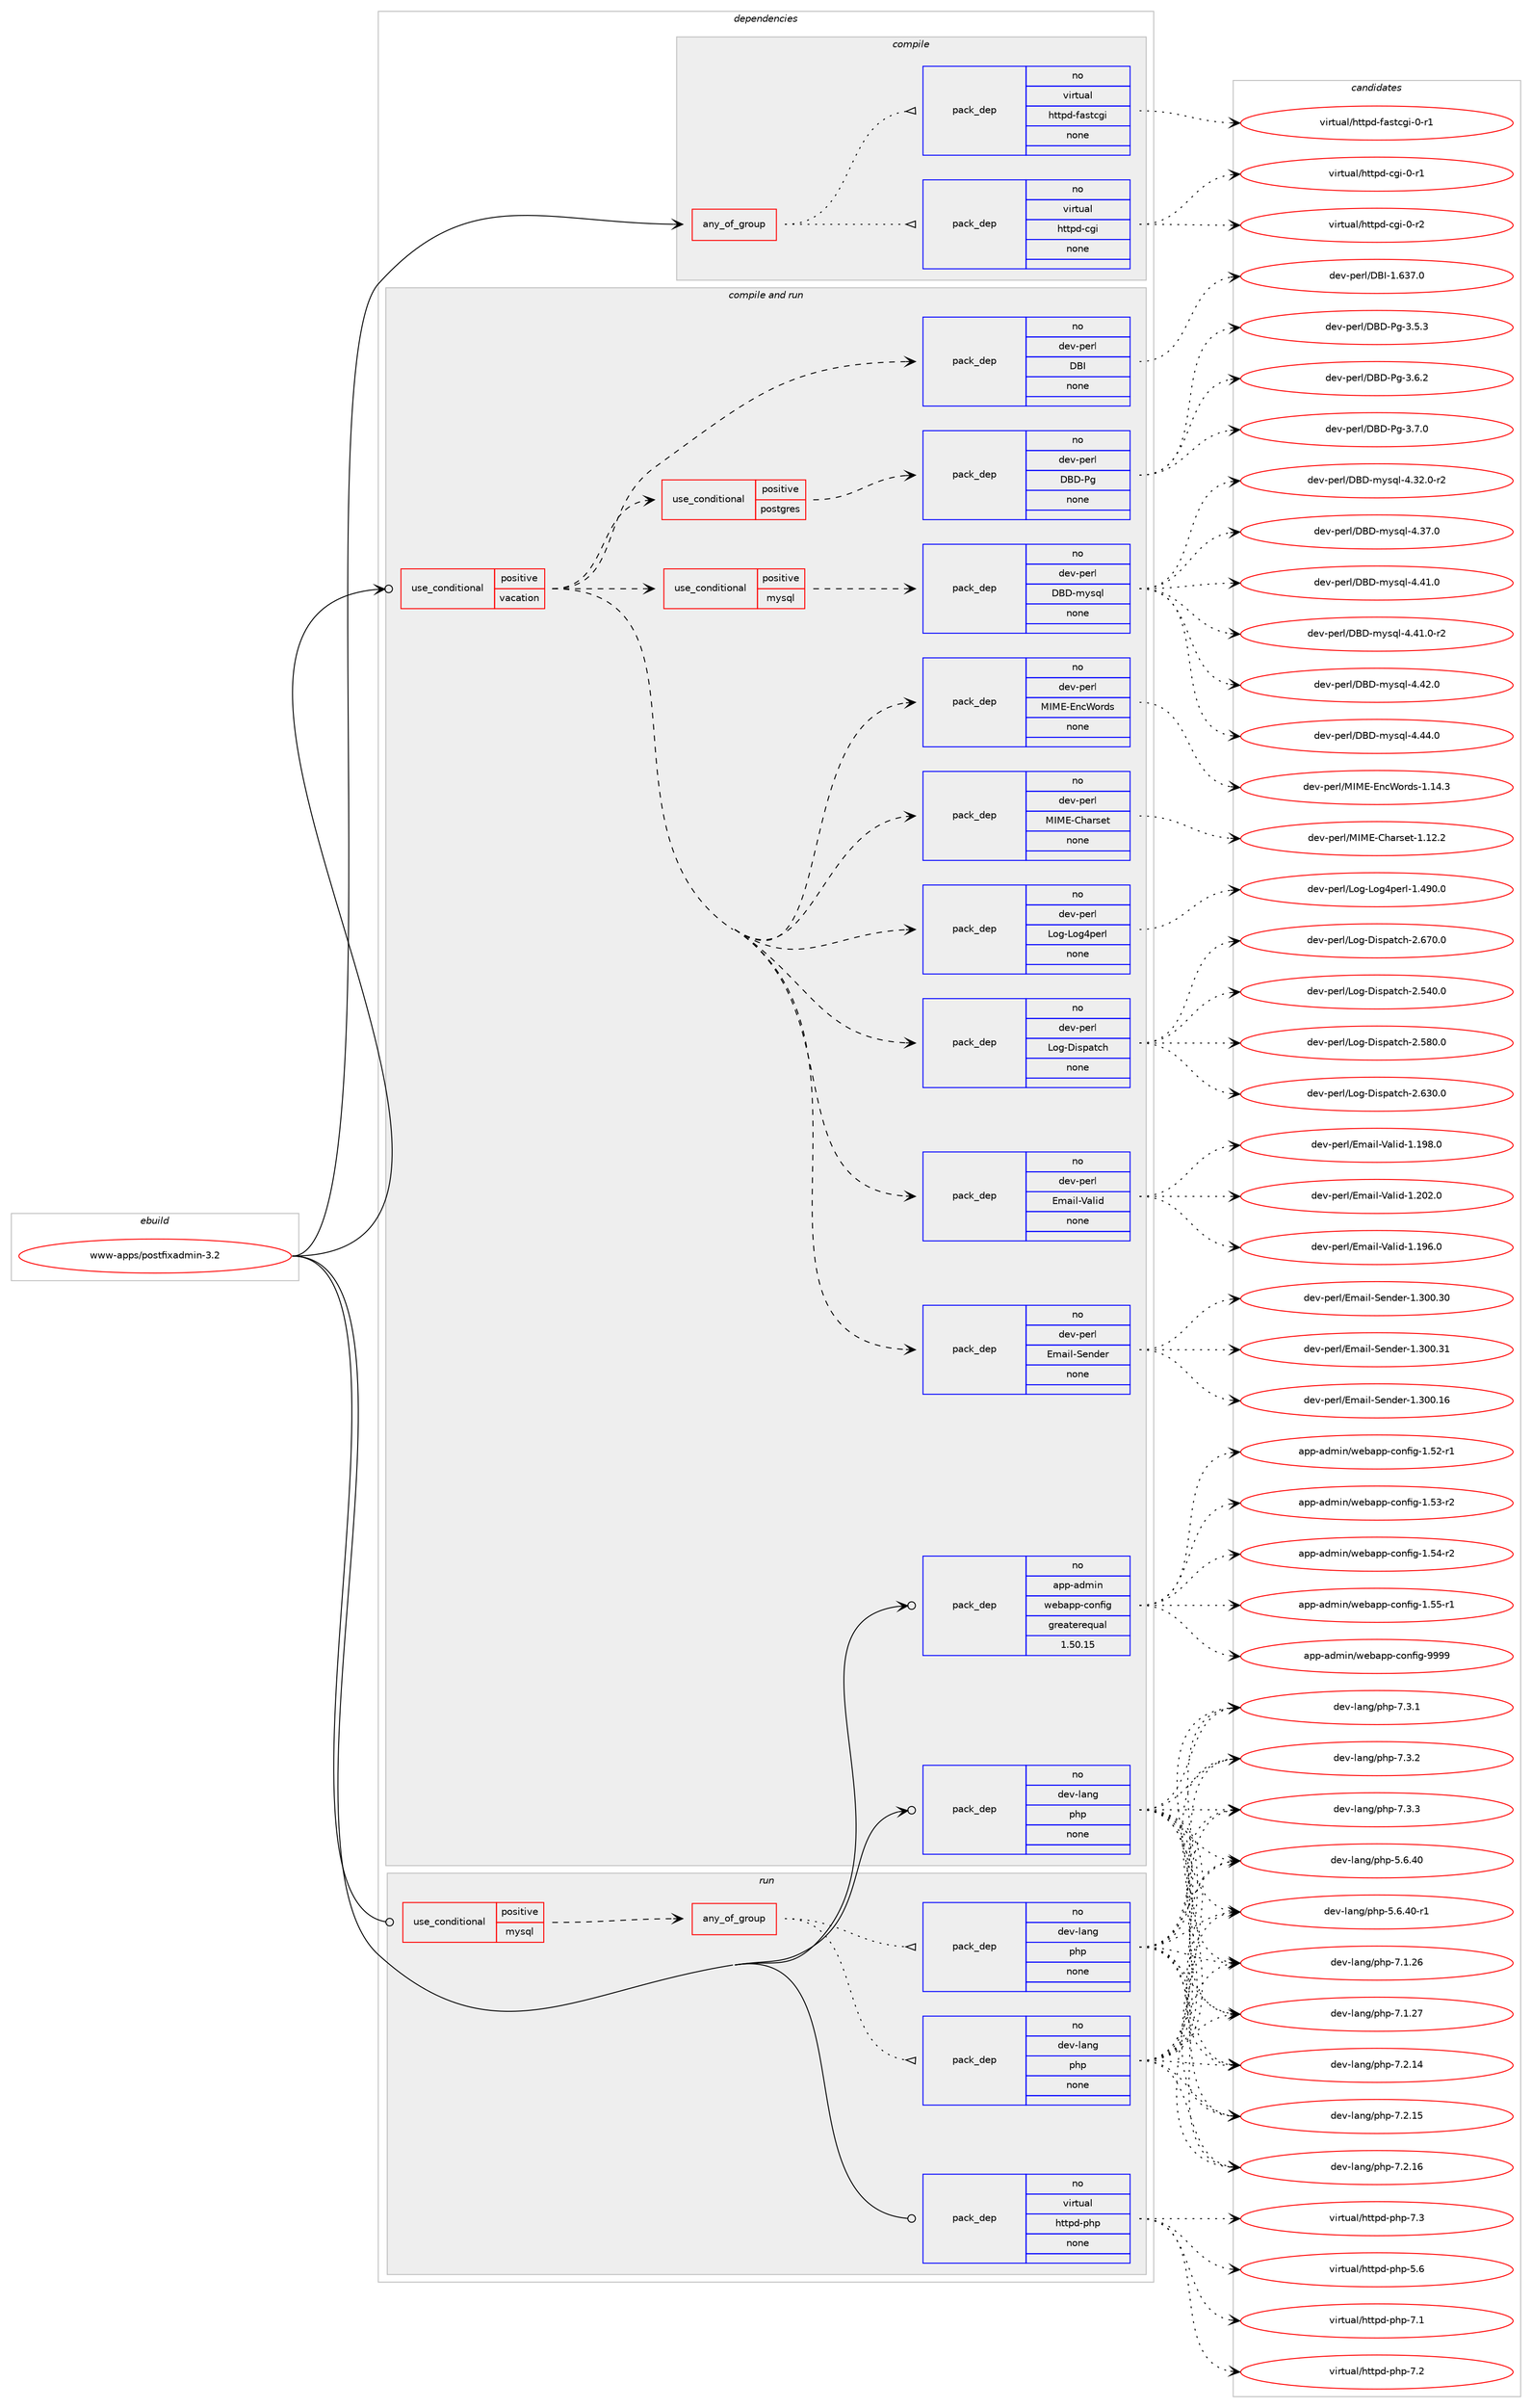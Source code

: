 digraph prolog {

# *************
# Graph options
# *************

newrank=true;
concentrate=true;
compound=true;
graph [rankdir=LR,fontname=Helvetica,fontsize=10,ranksep=1.5];#, ranksep=2.5, nodesep=0.2];
edge  [arrowhead=vee];
node  [fontname=Helvetica,fontsize=10];

# **********
# The ebuild
# **********

subgraph cluster_leftcol {
color=gray;
rank=same;
label=<<i>ebuild</i>>;
id [label="www-apps/postfixadmin-3.2", color=red, width=4, href="../www-apps/postfixadmin-3.2.svg"];
}

# ****************
# The dependencies
# ****************

subgraph cluster_midcol {
color=gray;
label=<<i>dependencies</i>>;
subgraph cluster_compile {
fillcolor="#eeeeee";
style=filled;
label=<<i>compile</i>>;
subgraph any28200 {
dependency1746628 [label=<<TABLE BORDER="0" CELLBORDER="1" CELLSPACING="0" CELLPADDING="4"><TR><TD CELLPADDING="10">any_of_group</TD></TR></TABLE>>, shape=none, color=red];subgraph pack1253926 {
dependency1746629 [label=<<TABLE BORDER="0" CELLBORDER="1" CELLSPACING="0" CELLPADDING="4" WIDTH="220"><TR><TD ROWSPAN="6" CELLPADDING="30">pack_dep</TD></TR><TR><TD WIDTH="110">no</TD></TR><TR><TD>virtual</TD></TR><TR><TD>httpd-cgi</TD></TR><TR><TD>none</TD></TR><TR><TD></TD></TR></TABLE>>, shape=none, color=blue];
}
dependency1746628:e -> dependency1746629:w [weight=20,style="dotted",arrowhead="oinv"];
subgraph pack1253927 {
dependency1746630 [label=<<TABLE BORDER="0" CELLBORDER="1" CELLSPACING="0" CELLPADDING="4" WIDTH="220"><TR><TD ROWSPAN="6" CELLPADDING="30">pack_dep</TD></TR><TR><TD WIDTH="110">no</TD></TR><TR><TD>virtual</TD></TR><TR><TD>httpd-fastcgi</TD></TR><TR><TD>none</TD></TR><TR><TD></TD></TR></TABLE>>, shape=none, color=blue];
}
dependency1746628:e -> dependency1746630:w [weight=20,style="dotted",arrowhead="oinv"];
}
id:e -> dependency1746628:w [weight=20,style="solid",arrowhead="vee"];
}
subgraph cluster_compileandrun {
fillcolor="#eeeeee";
style=filled;
label=<<i>compile and run</i>>;
subgraph cond463507 {
dependency1746631 [label=<<TABLE BORDER="0" CELLBORDER="1" CELLSPACING="0" CELLPADDING="4"><TR><TD ROWSPAN="3" CELLPADDING="10">use_conditional</TD></TR><TR><TD>positive</TD></TR><TR><TD>vacation</TD></TR></TABLE>>, shape=none, color=red];
subgraph pack1253928 {
dependency1746632 [label=<<TABLE BORDER="0" CELLBORDER="1" CELLSPACING="0" CELLPADDING="4" WIDTH="220"><TR><TD ROWSPAN="6" CELLPADDING="30">pack_dep</TD></TR><TR><TD WIDTH="110">no</TD></TR><TR><TD>dev-perl</TD></TR><TR><TD>DBI</TD></TR><TR><TD>none</TD></TR><TR><TD></TD></TR></TABLE>>, shape=none, color=blue];
}
dependency1746631:e -> dependency1746632:w [weight=20,style="dashed",arrowhead="vee"];
subgraph pack1253929 {
dependency1746633 [label=<<TABLE BORDER="0" CELLBORDER="1" CELLSPACING="0" CELLPADDING="4" WIDTH="220"><TR><TD ROWSPAN="6" CELLPADDING="30">pack_dep</TD></TR><TR><TD WIDTH="110">no</TD></TR><TR><TD>dev-perl</TD></TR><TR><TD>Email-Sender</TD></TR><TR><TD>none</TD></TR><TR><TD></TD></TR></TABLE>>, shape=none, color=blue];
}
dependency1746631:e -> dependency1746633:w [weight=20,style="dashed",arrowhead="vee"];
subgraph pack1253930 {
dependency1746634 [label=<<TABLE BORDER="0" CELLBORDER="1" CELLSPACING="0" CELLPADDING="4" WIDTH="220"><TR><TD ROWSPAN="6" CELLPADDING="30">pack_dep</TD></TR><TR><TD WIDTH="110">no</TD></TR><TR><TD>dev-perl</TD></TR><TR><TD>Email-Valid</TD></TR><TR><TD>none</TD></TR><TR><TD></TD></TR></TABLE>>, shape=none, color=blue];
}
dependency1746631:e -> dependency1746634:w [weight=20,style="dashed",arrowhead="vee"];
subgraph pack1253931 {
dependency1746635 [label=<<TABLE BORDER="0" CELLBORDER="1" CELLSPACING="0" CELLPADDING="4" WIDTH="220"><TR><TD ROWSPAN="6" CELLPADDING="30">pack_dep</TD></TR><TR><TD WIDTH="110">no</TD></TR><TR><TD>dev-perl</TD></TR><TR><TD>Log-Dispatch</TD></TR><TR><TD>none</TD></TR><TR><TD></TD></TR></TABLE>>, shape=none, color=blue];
}
dependency1746631:e -> dependency1746635:w [weight=20,style="dashed",arrowhead="vee"];
subgraph pack1253932 {
dependency1746636 [label=<<TABLE BORDER="0" CELLBORDER="1" CELLSPACING="0" CELLPADDING="4" WIDTH="220"><TR><TD ROWSPAN="6" CELLPADDING="30">pack_dep</TD></TR><TR><TD WIDTH="110">no</TD></TR><TR><TD>dev-perl</TD></TR><TR><TD>Log-Log4perl</TD></TR><TR><TD>none</TD></TR><TR><TD></TD></TR></TABLE>>, shape=none, color=blue];
}
dependency1746631:e -> dependency1746636:w [weight=20,style="dashed",arrowhead="vee"];
subgraph pack1253933 {
dependency1746637 [label=<<TABLE BORDER="0" CELLBORDER="1" CELLSPACING="0" CELLPADDING="4" WIDTH="220"><TR><TD ROWSPAN="6" CELLPADDING="30">pack_dep</TD></TR><TR><TD WIDTH="110">no</TD></TR><TR><TD>dev-perl</TD></TR><TR><TD>MIME-Charset</TD></TR><TR><TD>none</TD></TR><TR><TD></TD></TR></TABLE>>, shape=none, color=blue];
}
dependency1746631:e -> dependency1746637:w [weight=20,style="dashed",arrowhead="vee"];
subgraph pack1253934 {
dependency1746638 [label=<<TABLE BORDER="0" CELLBORDER="1" CELLSPACING="0" CELLPADDING="4" WIDTH="220"><TR><TD ROWSPAN="6" CELLPADDING="30">pack_dep</TD></TR><TR><TD WIDTH="110">no</TD></TR><TR><TD>dev-perl</TD></TR><TR><TD>MIME-EncWords</TD></TR><TR><TD>none</TD></TR><TR><TD></TD></TR></TABLE>>, shape=none, color=blue];
}
dependency1746631:e -> dependency1746638:w [weight=20,style="dashed",arrowhead="vee"];
subgraph cond463508 {
dependency1746639 [label=<<TABLE BORDER="0" CELLBORDER="1" CELLSPACING="0" CELLPADDING="4"><TR><TD ROWSPAN="3" CELLPADDING="10">use_conditional</TD></TR><TR><TD>positive</TD></TR><TR><TD>mysql</TD></TR></TABLE>>, shape=none, color=red];
subgraph pack1253935 {
dependency1746640 [label=<<TABLE BORDER="0" CELLBORDER="1" CELLSPACING="0" CELLPADDING="4" WIDTH="220"><TR><TD ROWSPAN="6" CELLPADDING="30">pack_dep</TD></TR><TR><TD WIDTH="110">no</TD></TR><TR><TD>dev-perl</TD></TR><TR><TD>DBD-mysql</TD></TR><TR><TD>none</TD></TR><TR><TD></TD></TR></TABLE>>, shape=none, color=blue];
}
dependency1746639:e -> dependency1746640:w [weight=20,style="dashed",arrowhead="vee"];
}
dependency1746631:e -> dependency1746639:w [weight=20,style="dashed",arrowhead="vee"];
subgraph cond463509 {
dependency1746641 [label=<<TABLE BORDER="0" CELLBORDER="1" CELLSPACING="0" CELLPADDING="4"><TR><TD ROWSPAN="3" CELLPADDING="10">use_conditional</TD></TR><TR><TD>positive</TD></TR><TR><TD>postgres</TD></TR></TABLE>>, shape=none, color=red];
subgraph pack1253936 {
dependency1746642 [label=<<TABLE BORDER="0" CELLBORDER="1" CELLSPACING="0" CELLPADDING="4" WIDTH="220"><TR><TD ROWSPAN="6" CELLPADDING="30">pack_dep</TD></TR><TR><TD WIDTH="110">no</TD></TR><TR><TD>dev-perl</TD></TR><TR><TD>DBD-Pg</TD></TR><TR><TD>none</TD></TR><TR><TD></TD></TR></TABLE>>, shape=none, color=blue];
}
dependency1746641:e -> dependency1746642:w [weight=20,style="dashed",arrowhead="vee"];
}
dependency1746631:e -> dependency1746641:w [weight=20,style="dashed",arrowhead="vee"];
}
id:e -> dependency1746631:w [weight=20,style="solid",arrowhead="odotvee"];
subgraph pack1253937 {
dependency1746643 [label=<<TABLE BORDER="0" CELLBORDER="1" CELLSPACING="0" CELLPADDING="4" WIDTH="220"><TR><TD ROWSPAN="6" CELLPADDING="30">pack_dep</TD></TR><TR><TD WIDTH="110">no</TD></TR><TR><TD>app-admin</TD></TR><TR><TD>webapp-config</TD></TR><TR><TD>greaterequal</TD></TR><TR><TD>1.50.15</TD></TR></TABLE>>, shape=none, color=blue];
}
id:e -> dependency1746643:w [weight=20,style="solid",arrowhead="odotvee"];
subgraph pack1253938 {
dependency1746644 [label=<<TABLE BORDER="0" CELLBORDER="1" CELLSPACING="0" CELLPADDING="4" WIDTH="220"><TR><TD ROWSPAN="6" CELLPADDING="30">pack_dep</TD></TR><TR><TD WIDTH="110">no</TD></TR><TR><TD>dev-lang</TD></TR><TR><TD>php</TD></TR><TR><TD>none</TD></TR><TR><TD></TD></TR></TABLE>>, shape=none, color=blue];
}
id:e -> dependency1746644:w [weight=20,style="solid",arrowhead="odotvee"];
}
subgraph cluster_run {
fillcolor="#eeeeee";
style=filled;
label=<<i>run</i>>;
subgraph cond463510 {
dependency1746645 [label=<<TABLE BORDER="0" CELLBORDER="1" CELLSPACING="0" CELLPADDING="4"><TR><TD ROWSPAN="3" CELLPADDING="10">use_conditional</TD></TR><TR><TD>positive</TD></TR><TR><TD>mysql</TD></TR></TABLE>>, shape=none, color=red];
subgraph any28201 {
dependency1746646 [label=<<TABLE BORDER="0" CELLBORDER="1" CELLSPACING="0" CELLPADDING="4"><TR><TD CELLPADDING="10">any_of_group</TD></TR></TABLE>>, shape=none, color=red];subgraph pack1253939 {
dependency1746647 [label=<<TABLE BORDER="0" CELLBORDER="1" CELLSPACING="0" CELLPADDING="4" WIDTH="220"><TR><TD ROWSPAN="6" CELLPADDING="30">pack_dep</TD></TR><TR><TD WIDTH="110">no</TD></TR><TR><TD>dev-lang</TD></TR><TR><TD>php</TD></TR><TR><TD>none</TD></TR><TR><TD></TD></TR></TABLE>>, shape=none, color=blue];
}
dependency1746646:e -> dependency1746647:w [weight=20,style="dotted",arrowhead="oinv"];
subgraph pack1253940 {
dependency1746648 [label=<<TABLE BORDER="0" CELLBORDER="1" CELLSPACING="0" CELLPADDING="4" WIDTH="220"><TR><TD ROWSPAN="6" CELLPADDING="30">pack_dep</TD></TR><TR><TD WIDTH="110">no</TD></TR><TR><TD>dev-lang</TD></TR><TR><TD>php</TD></TR><TR><TD>none</TD></TR><TR><TD></TD></TR></TABLE>>, shape=none, color=blue];
}
dependency1746646:e -> dependency1746648:w [weight=20,style="dotted",arrowhead="oinv"];
}
dependency1746645:e -> dependency1746646:w [weight=20,style="dashed",arrowhead="vee"];
}
id:e -> dependency1746645:w [weight=20,style="solid",arrowhead="odot"];
subgraph pack1253941 {
dependency1746649 [label=<<TABLE BORDER="0" CELLBORDER="1" CELLSPACING="0" CELLPADDING="4" WIDTH="220"><TR><TD ROWSPAN="6" CELLPADDING="30">pack_dep</TD></TR><TR><TD WIDTH="110">no</TD></TR><TR><TD>virtual</TD></TR><TR><TD>httpd-php</TD></TR><TR><TD>none</TD></TR><TR><TD></TD></TR></TABLE>>, shape=none, color=blue];
}
id:e -> dependency1746649:w [weight=20,style="solid",arrowhead="odot"];
}
}

# **************
# The candidates
# **************

subgraph cluster_choices {
rank=same;
color=gray;
label=<<i>candidates</i>>;

subgraph choice1253926 {
color=black;
nodesep=1;
choice1181051141161179710847104116116112100459910310545484511449 [label="virtual/httpd-cgi-0-r1", color=red, width=4,href="../virtual/httpd-cgi-0-r1.svg"];
choice1181051141161179710847104116116112100459910310545484511450 [label="virtual/httpd-cgi-0-r2", color=red, width=4,href="../virtual/httpd-cgi-0-r2.svg"];
dependency1746629:e -> choice1181051141161179710847104116116112100459910310545484511449:w [style=dotted,weight="100"];
dependency1746629:e -> choice1181051141161179710847104116116112100459910310545484511450:w [style=dotted,weight="100"];
}
subgraph choice1253927 {
color=black;
nodesep=1;
choice118105114116117971084710411611611210045102971151169910310545484511449 [label="virtual/httpd-fastcgi-0-r1", color=red, width=4,href="../virtual/httpd-fastcgi-0-r1.svg"];
dependency1746630:e -> choice118105114116117971084710411611611210045102971151169910310545484511449:w [style=dotted,weight="100"];
}
subgraph choice1253928 {
color=black;
nodesep=1;
choice10010111845112101114108476866734549465451554648 [label="dev-perl/DBI-1.637.0", color=red, width=4,href="../dev-perl/DBI-1.637.0.svg"];
dependency1746632:e -> choice10010111845112101114108476866734549465451554648:w [style=dotted,weight="100"];
}
subgraph choice1253929 {
color=black;
nodesep=1;
choice100101118451121011141084769109971051084583101110100101114454946514848464954 [label="dev-perl/Email-Sender-1.300.16", color=red, width=4,href="../dev-perl/Email-Sender-1.300.16.svg"];
choice100101118451121011141084769109971051084583101110100101114454946514848465148 [label="dev-perl/Email-Sender-1.300.30", color=red, width=4,href="../dev-perl/Email-Sender-1.300.30.svg"];
choice100101118451121011141084769109971051084583101110100101114454946514848465149 [label="dev-perl/Email-Sender-1.300.31", color=red, width=4,href="../dev-perl/Email-Sender-1.300.31.svg"];
dependency1746633:e -> choice100101118451121011141084769109971051084583101110100101114454946514848464954:w [style=dotted,weight="100"];
dependency1746633:e -> choice100101118451121011141084769109971051084583101110100101114454946514848465148:w [style=dotted,weight="100"];
dependency1746633:e -> choice100101118451121011141084769109971051084583101110100101114454946514848465149:w [style=dotted,weight="100"];
}
subgraph choice1253930 {
color=black;
nodesep=1;
choice100101118451121011141084769109971051084586971081051004549464957544648 [label="dev-perl/Email-Valid-1.196.0", color=red, width=4,href="../dev-perl/Email-Valid-1.196.0.svg"];
choice100101118451121011141084769109971051084586971081051004549464957564648 [label="dev-perl/Email-Valid-1.198.0", color=red, width=4,href="../dev-perl/Email-Valid-1.198.0.svg"];
choice100101118451121011141084769109971051084586971081051004549465048504648 [label="dev-perl/Email-Valid-1.202.0", color=red, width=4,href="../dev-perl/Email-Valid-1.202.0.svg"];
dependency1746634:e -> choice100101118451121011141084769109971051084586971081051004549464957544648:w [style=dotted,weight="100"];
dependency1746634:e -> choice100101118451121011141084769109971051084586971081051004549464957564648:w [style=dotted,weight="100"];
dependency1746634:e -> choice100101118451121011141084769109971051084586971081051004549465048504648:w [style=dotted,weight="100"];
}
subgraph choice1253931 {
color=black;
nodesep=1;
choice100101118451121011141084776111103456810511511297116991044550465352484648 [label="dev-perl/Log-Dispatch-2.540.0", color=red, width=4,href="../dev-perl/Log-Dispatch-2.540.0.svg"];
choice100101118451121011141084776111103456810511511297116991044550465356484648 [label="dev-perl/Log-Dispatch-2.580.0", color=red, width=4,href="../dev-perl/Log-Dispatch-2.580.0.svg"];
choice100101118451121011141084776111103456810511511297116991044550465451484648 [label="dev-perl/Log-Dispatch-2.630.0", color=red, width=4,href="../dev-perl/Log-Dispatch-2.630.0.svg"];
choice100101118451121011141084776111103456810511511297116991044550465455484648 [label="dev-perl/Log-Dispatch-2.670.0", color=red, width=4,href="../dev-perl/Log-Dispatch-2.670.0.svg"];
dependency1746635:e -> choice100101118451121011141084776111103456810511511297116991044550465352484648:w [style=dotted,weight="100"];
dependency1746635:e -> choice100101118451121011141084776111103456810511511297116991044550465356484648:w [style=dotted,weight="100"];
dependency1746635:e -> choice100101118451121011141084776111103456810511511297116991044550465451484648:w [style=dotted,weight="100"];
dependency1746635:e -> choice100101118451121011141084776111103456810511511297116991044550465455484648:w [style=dotted,weight="100"];
}
subgraph choice1253932 {
color=black;
nodesep=1;
choice1001011184511210111410847761111034576111103521121011141084549465257484648 [label="dev-perl/Log-Log4perl-1.490.0", color=red, width=4,href="../dev-perl/Log-Log4perl-1.490.0.svg"];
dependency1746636:e -> choice1001011184511210111410847761111034576111103521121011141084549465257484648:w [style=dotted,weight="100"];
}
subgraph choice1253933 {
color=black;
nodesep=1;
choice10010111845112101114108477773776945671049711411510111645494649504650 [label="dev-perl/MIME-Charset-1.12.2", color=red, width=4,href="../dev-perl/MIME-Charset-1.12.2.svg"];
dependency1746637:e -> choice10010111845112101114108477773776945671049711411510111645494649504650:w [style=dotted,weight="100"];
}
subgraph choice1253934 {
color=black;
nodesep=1;
choice1001011184511210111410847777377694569110998711111410011545494649524651 [label="dev-perl/MIME-EncWords-1.14.3", color=red, width=4,href="../dev-perl/MIME-EncWords-1.14.3.svg"];
dependency1746638:e -> choice1001011184511210111410847777377694569110998711111410011545494649524651:w [style=dotted,weight="100"];
}
subgraph choice1253935 {
color=black;
nodesep=1;
choice100101118451121011141084768666845109121115113108455246515046484511450 [label="dev-perl/DBD-mysql-4.32.0-r2", color=red, width=4,href="../dev-perl/DBD-mysql-4.32.0-r2.svg"];
choice10010111845112101114108476866684510912111511310845524651554648 [label="dev-perl/DBD-mysql-4.37.0", color=red, width=4,href="../dev-perl/DBD-mysql-4.37.0.svg"];
choice10010111845112101114108476866684510912111511310845524652494648 [label="dev-perl/DBD-mysql-4.41.0", color=red, width=4,href="../dev-perl/DBD-mysql-4.41.0.svg"];
choice100101118451121011141084768666845109121115113108455246524946484511450 [label="dev-perl/DBD-mysql-4.41.0-r2", color=red, width=4,href="../dev-perl/DBD-mysql-4.41.0-r2.svg"];
choice10010111845112101114108476866684510912111511310845524652504648 [label="dev-perl/DBD-mysql-4.42.0", color=red, width=4,href="../dev-perl/DBD-mysql-4.42.0.svg"];
choice10010111845112101114108476866684510912111511310845524652524648 [label="dev-perl/DBD-mysql-4.44.0", color=red, width=4,href="../dev-perl/DBD-mysql-4.44.0.svg"];
dependency1746640:e -> choice100101118451121011141084768666845109121115113108455246515046484511450:w [style=dotted,weight="100"];
dependency1746640:e -> choice10010111845112101114108476866684510912111511310845524651554648:w [style=dotted,weight="100"];
dependency1746640:e -> choice10010111845112101114108476866684510912111511310845524652494648:w [style=dotted,weight="100"];
dependency1746640:e -> choice100101118451121011141084768666845109121115113108455246524946484511450:w [style=dotted,weight="100"];
dependency1746640:e -> choice10010111845112101114108476866684510912111511310845524652504648:w [style=dotted,weight="100"];
dependency1746640:e -> choice10010111845112101114108476866684510912111511310845524652524648:w [style=dotted,weight="100"];
}
subgraph choice1253936 {
color=black;
nodesep=1;
choice10010111845112101114108476866684580103455146534651 [label="dev-perl/DBD-Pg-3.5.3", color=red, width=4,href="../dev-perl/DBD-Pg-3.5.3.svg"];
choice10010111845112101114108476866684580103455146544650 [label="dev-perl/DBD-Pg-3.6.2", color=red, width=4,href="../dev-perl/DBD-Pg-3.6.2.svg"];
choice10010111845112101114108476866684580103455146554648 [label="dev-perl/DBD-Pg-3.7.0", color=red, width=4,href="../dev-perl/DBD-Pg-3.7.0.svg"];
dependency1746642:e -> choice10010111845112101114108476866684580103455146534651:w [style=dotted,weight="100"];
dependency1746642:e -> choice10010111845112101114108476866684580103455146544650:w [style=dotted,weight="100"];
dependency1746642:e -> choice10010111845112101114108476866684580103455146554648:w [style=dotted,weight="100"];
}
subgraph choice1253937 {
color=black;
nodesep=1;
choice971121124597100109105110471191019897112112459911111010210510345494653504511449 [label="app-admin/webapp-config-1.52-r1", color=red, width=4,href="../app-admin/webapp-config-1.52-r1.svg"];
choice971121124597100109105110471191019897112112459911111010210510345494653514511450 [label="app-admin/webapp-config-1.53-r2", color=red, width=4,href="../app-admin/webapp-config-1.53-r2.svg"];
choice971121124597100109105110471191019897112112459911111010210510345494653524511450 [label="app-admin/webapp-config-1.54-r2", color=red, width=4,href="../app-admin/webapp-config-1.54-r2.svg"];
choice971121124597100109105110471191019897112112459911111010210510345494653534511449 [label="app-admin/webapp-config-1.55-r1", color=red, width=4,href="../app-admin/webapp-config-1.55-r1.svg"];
choice97112112459710010910511047119101989711211245991111101021051034557575757 [label="app-admin/webapp-config-9999", color=red, width=4,href="../app-admin/webapp-config-9999.svg"];
dependency1746643:e -> choice971121124597100109105110471191019897112112459911111010210510345494653504511449:w [style=dotted,weight="100"];
dependency1746643:e -> choice971121124597100109105110471191019897112112459911111010210510345494653514511450:w [style=dotted,weight="100"];
dependency1746643:e -> choice971121124597100109105110471191019897112112459911111010210510345494653524511450:w [style=dotted,weight="100"];
dependency1746643:e -> choice971121124597100109105110471191019897112112459911111010210510345494653534511449:w [style=dotted,weight="100"];
dependency1746643:e -> choice97112112459710010910511047119101989711211245991111101021051034557575757:w [style=dotted,weight="100"];
}
subgraph choice1253938 {
color=black;
nodesep=1;
choice10010111845108971101034711210411245534654465248 [label="dev-lang/php-5.6.40", color=red, width=4,href="../dev-lang/php-5.6.40.svg"];
choice100101118451089711010347112104112455346544652484511449 [label="dev-lang/php-5.6.40-r1", color=red, width=4,href="../dev-lang/php-5.6.40-r1.svg"];
choice10010111845108971101034711210411245554649465054 [label="dev-lang/php-7.1.26", color=red, width=4,href="../dev-lang/php-7.1.26.svg"];
choice10010111845108971101034711210411245554649465055 [label="dev-lang/php-7.1.27", color=red, width=4,href="../dev-lang/php-7.1.27.svg"];
choice10010111845108971101034711210411245554650464952 [label="dev-lang/php-7.2.14", color=red, width=4,href="../dev-lang/php-7.2.14.svg"];
choice10010111845108971101034711210411245554650464953 [label="dev-lang/php-7.2.15", color=red, width=4,href="../dev-lang/php-7.2.15.svg"];
choice10010111845108971101034711210411245554650464954 [label="dev-lang/php-7.2.16", color=red, width=4,href="../dev-lang/php-7.2.16.svg"];
choice100101118451089711010347112104112455546514649 [label="dev-lang/php-7.3.1", color=red, width=4,href="../dev-lang/php-7.3.1.svg"];
choice100101118451089711010347112104112455546514650 [label="dev-lang/php-7.3.2", color=red, width=4,href="../dev-lang/php-7.3.2.svg"];
choice100101118451089711010347112104112455546514651 [label="dev-lang/php-7.3.3", color=red, width=4,href="../dev-lang/php-7.3.3.svg"];
dependency1746644:e -> choice10010111845108971101034711210411245534654465248:w [style=dotted,weight="100"];
dependency1746644:e -> choice100101118451089711010347112104112455346544652484511449:w [style=dotted,weight="100"];
dependency1746644:e -> choice10010111845108971101034711210411245554649465054:w [style=dotted,weight="100"];
dependency1746644:e -> choice10010111845108971101034711210411245554649465055:w [style=dotted,weight="100"];
dependency1746644:e -> choice10010111845108971101034711210411245554650464952:w [style=dotted,weight="100"];
dependency1746644:e -> choice10010111845108971101034711210411245554650464953:w [style=dotted,weight="100"];
dependency1746644:e -> choice10010111845108971101034711210411245554650464954:w [style=dotted,weight="100"];
dependency1746644:e -> choice100101118451089711010347112104112455546514649:w [style=dotted,weight="100"];
dependency1746644:e -> choice100101118451089711010347112104112455546514650:w [style=dotted,weight="100"];
dependency1746644:e -> choice100101118451089711010347112104112455546514651:w [style=dotted,weight="100"];
}
subgraph choice1253939 {
color=black;
nodesep=1;
choice10010111845108971101034711210411245534654465248 [label="dev-lang/php-5.6.40", color=red, width=4,href="../dev-lang/php-5.6.40.svg"];
choice100101118451089711010347112104112455346544652484511449 [label="dev-lang/php-5.6.40-r1", color=red, width=4,href="../dev-lang/php-5.6.40-r1.svg"];
choice10010111845108971101034711210411245554649465054 [label="dev-lang/php-7.1.26", color=red, width=4,href="../dev-lang/php-7.1.26.svg"];
choice10010111845108971101034711210411245554649465055 [label="dev-lang/php-7.1.27", color=red, width=4,href="../dev-lang/php-7.1.27.svg"];
choice10010111845108971101034711210411245554650464952 [label="dev-lang/php-7.2.14", color=red, width=4,href="../dev-lang/php-7.2.14.svg"];
choice10010111845108971101034711210411245554650464953 [label="dev-lang/php-7.2.15", color=red, width=4,href="../dev-lang/php-7.2.15.svg"];
choice10010111845108971101034711210411245554650464954 [label="dev-lang/php-7.2.16", color=red, width=4,href="../dev-lang/php-7.2.16.svg"];
choice100101118451089711010347112104112455546514649 [label="dev-lang/php-7.3.1", color=red, width=4,href="../dev-lang/php-7.3.1.svg"];
choice100101118451089711010347112104112455546514650 [label="dev-lang/php-7.3.2", color=red, width=4,href="../dev-lang/php-7.3.2.svg"];
choice100101118451089711010347112104112455546514651 [label="dev-lang/php-7.3.3", color=red, width=4,href="../dev-lang/php-7.3.3.svg"];
dependency1746647:e -> choice10010111845108971101034711210411245534654465248:w [style=dotted,weight="100"];
dependency1746647:e -> choice100101118451089711010347112104112455346544652484511449:w [style=dotted,weight="100"];
dependency1746647:e -> choice10010111845108971101034711210411245554649465054:w [style=dotted,weight="100"];
dependency1746647:e -> choice10010111845108971101034711210411245554649465055:w [style=dotted,weight="100"];
dependency1746647:e -> choice10010111845108971101034711210411245554650464952:w [style=dotted,weight="100"];
dependency1746647:e -> choice10010111845108971101034711210411245554650464953:w [style=dotted,weight="100"];
dependency1746647:e -> choice10010111845108971101034711210411245554650464954:w [style=dotted,weight="100"];
dependency1746647:e -> choice100101118451089711010347112104112455546514649:w [style=dotted,weight="100"];
dependency1746647:e -> choice100101118451089711010347112104112455546514650:w [style=dotted,weight="100"];
dependency1746647:e -> choice100101118451089711010347112104112455546514651:w [style=dotted,weight="100"];
}
subgraph choice1253940 {
color=black;
nodesep=1;
choice10010111845108971101034711210411245534654465248 [label="dev-lang/php-5.6.40", color=red, width=4,href="../dev-lang/php-5.6.40.svg"];
choice100101118451089711010347112104112455346544652484511449 [label="dev-lang/php-5.6.40-r1", color=red, width=4,href="../dev-lang/php-5.6.40-r1.svg"];
choice10010111845108971101034711210411245554649465054 [label="dev-lang/php-7.1.26", color=red, width=4,href="../dev-lang/php-7.1.26.svg"];
choice10010111845108971101034711210411245554649465055 [label="dev-lang/php-7.1.27", color=red, width=4,href="../dev-lang/php-7.1.27.svg"];
choice10010111845108971101034711210411245554650464952 [label="dev-lang/php-7.2.14", color=red, width=4,href="../dev-lang/php-7.2.14.svg"];
choice10010111845108971101034711210411245554650464953 [label="dev-lang/php-7.2.15", color=red, width=4,href="../dev-lang/php-7.2.15.svg"];
choice10010111845108971101034711210411245554650464954 [label="dev-lang/php-7.2.16", color=red, width=4,href="../dev-lang/php-7.2.16.svg"];
choice100101118451089711010347112104112455546514649 [label="dev-lang/php-7.3.1", color=red, width=4,href="../dev-lang/php-7.3.1.svg"];
choice100101118451089711010347112104112455546514650 [label="dev-lang/php-7.3.2", color=red, width=4,href="../dev-lang/php-7.3.2.svg"];
choice100101118451089711010347112104112455546514651 [label="dev-lang/php-7.3.3", color=red, width=4,href="../dev-lang/php-7.3.3.svg"];
dependency1746648:e -> choice10010111845108971101034711210411245534654465248:w [style=dotted,weight="100"];
dependency1746648:e -> choice100101118451089711010347112104112455346544652484511449:w [style=dotted,weight="100"];
dependency1746648:e -> choice10010111845108971101034711210411245554649465054:w [style=dotted,weight="100"];
dependency1746648:e -> choice10010111845108971101034711210411245554649465055:w [style=dotted,weight="100"];
dependency1746648:e -> choice10010111845108971101034711210411245554650464952:w [style=dotted,weight="100"];
dependency1746648:e -> choice10010111845108971101034711210411245554650464953:w [style=dotted,weight="100"];
dependency1746648:e -> choice10010111845108971101034711210411245554650464954:w [style=dotted,weight="100"];
dependency1746648:e -> choice100101118451089711010347112104112455546514649:w [style=dotted,weight="100"];
dependency1746648:e -> choice100101118451089711010347112104112455546514650:w [style=dotted,weight="100"];
dependency1746648:e -> choice100101118451089711010347112104112455546514651:w [style=dotted,weight="100"];
}
subgraph choice1253941 {
color=black;
nodesep=1;
choice11810511411611797108471041161161121004511210411245534654 [label="virtual/httpd-php-5.6", color=red, width=4,href="../virtual/httpd-php-5.6.svg"];
choice11810511411611797108471041161161121004511210411245554649 [label="virtual/httpd-php-7.1", color=red, width=4,href="../virtual/httpd-php-7.1.svg"];
choice11810511411611797108471041161161121004511210411245554650 [label="virtual/httpd-php-7.2", color=red, width=4,href="../virtual/httpd-php-7.2.svg"];
choice11810511411611797108471041161161121004511210411245554651 [label="virtual/httpd-php-7.3", color=red, width=4,href="../virtual/httpd-php-7.3.svg"];
dependency1746649:e -> choice11810511411611797108471041161161121004511210411245534654:w [style=dotted,weight="100"];
dependency1746649:e -> choice11810511411611797108471041161161121004511210411245554649:w [style=dotted,weight="100"];
dependency1746649:e -> choice11810511411611797108471041161161121004511210411245554650:w [style=dotted,weight="100"];
dependency1746649:e -> choice11810511411611797108471041161161121004511210411245554651:w [style=dotted,weight="100"];
}
}

}
